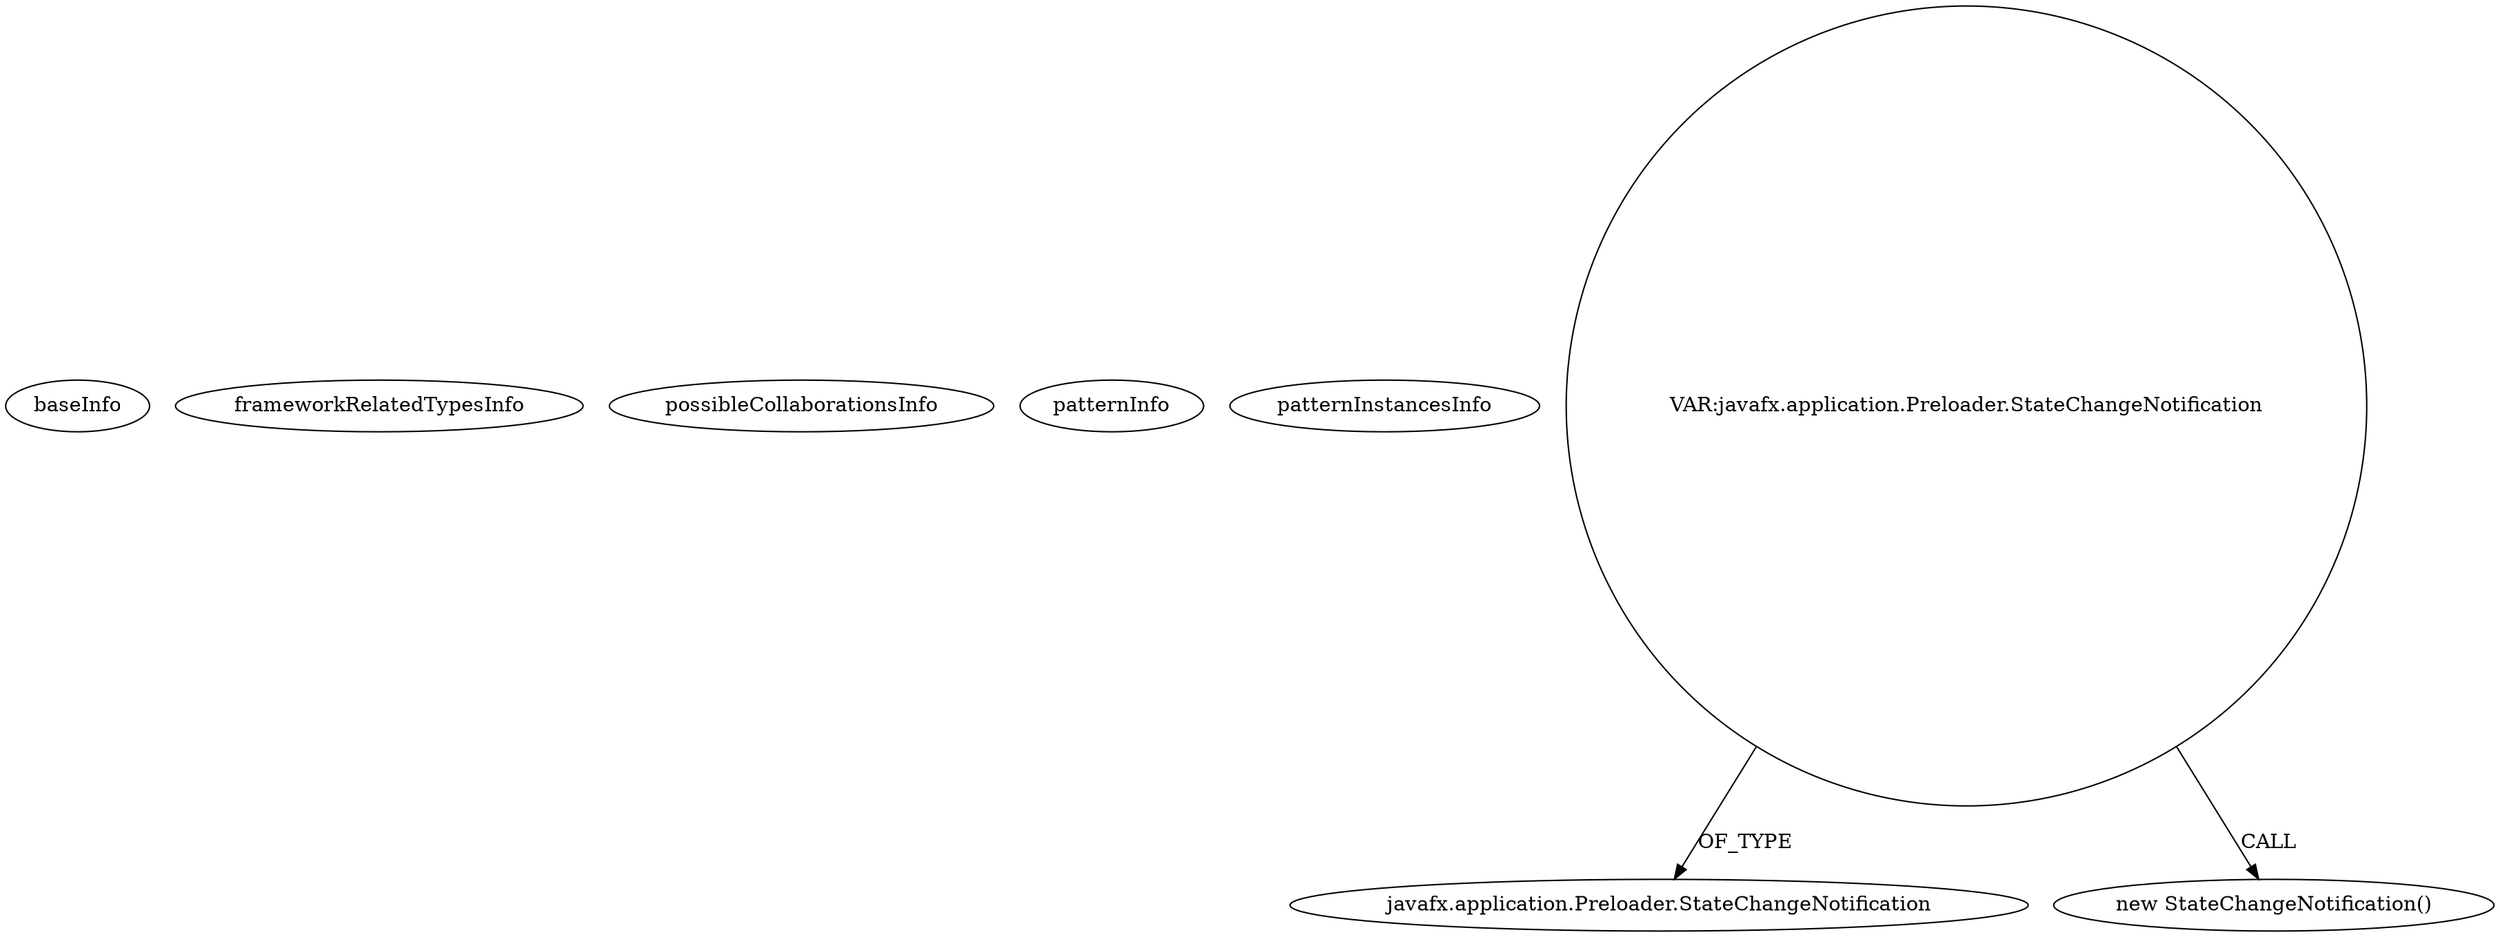 digraph {
baseInfo[graphId=4184,category="pattern",isAnonymous=false,possibleRelation=false]
frameworkRelatedTypesInfo[]
possibleCollaborationsInfo[]
patternInfo[frequency=2.0,patternRootClient=null]
patternInstancesInfo[0="DC37-Super-Mario-Paint~/DC37-Super-Mario-Paint/Super-Mario-Paint-master/src/smp/SuperMarioPaint.java~SuperMarioPaint~262",1="DC37-Super-Mario-Paint~/DC37-Super-Mario-Paint/Super-Mario-Paint-master/src/smp/SuperMarioPaint.java~void start(javafx.stage.Stage)~264"]
48[label="javafx.application.Preloader.StateChangeNotification",vertexType="FRAMEWORK_CLASS_TYPE",isFrameworkType=false]
47[label="VAR:javafx.application.Preloader.StateChangeNotification",vertexType="VARIABLE_EXPRESION",isFrameworkType=false,shape=circle]
46[label="new StateChangeNotification()",vertexType="CONSTRUCTOR_CALL",isFrameworkType=false]
47->48[label="OF_TYPE"]
47->46[label="CALL"]
}
